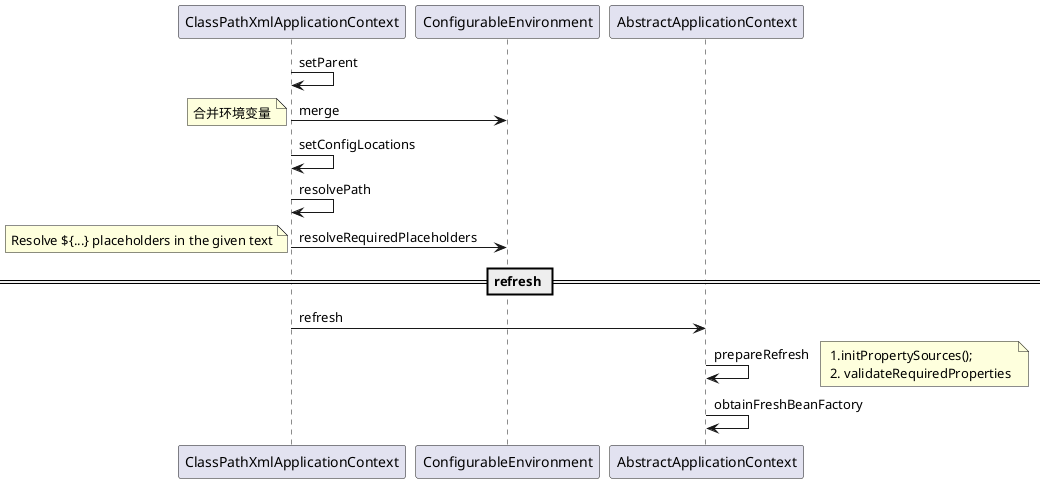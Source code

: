 @startuml

ClassPathXmlApplicationContext -> ClassPathXmlApplicationContext : setParent
ClassPathXmlApplicationContext -> ConfigurableEnvironment : merge
note left: \"合并环境变量\"
ClassPathXmlApplicationContext -> ClassPathXmlApplicationContext : setConfigLocations

ClassPathXmlApplicationContext -> ClassPathXmlApplicationContext : resolvePath
ClassPathXmlApplicationContext -> ConfigurableEnvironment : resolveRequiredPlaceholders
note left: \"Resolve ${...} placeholders in the given text\"

== refresh ==

ClassPathXmlApplicationContext -> AbstractApplicationContext : refresh
AbstractApplicationContext -> AbstractApplicationContext : prepareRefresh
note right: \" 1.initPropertySources(); \n 2. validateRequiredProperties \"

AbstractApplicationContext -> AbstractApplicationContext : obtainFreshBeanFactory


@enduml

org.springframework.context.support.AbstractRefreshableApplicationContext#refreshBeanFactory

org.springframework.context.support.AbstractRefreshableApplicationContext#hasBeanFactory
  destroyBeans
  closeBeanFactory

DefaultListableBeanFactory beanFactory = createBeanFactory();
  new DefaultListableBeanFactory(getInternalParentBeanFactory());

  customizeBeanFactory(beanFactory);
    // allowBeanDefinitionOverriding  allowCircularReferences 是否允许循环依赖
    beanFactory.setAllowBeanDefinitionOverriding(this.allowBeanDefinitionOverriding);
    beanFactory.setAllowCircularReferences(this.allowCircularReferences);

  loadBeanDefinitions(beanFactory);
    XmlBeanDefinitionReader beanDefinitionReader = new XmlBeanDefinitionReader(beanFactory);
      beanDefinitionReader.resourceLoader == ApplicationContext
      beanDefinitionReader.entityResolver = new ResourceEntityResolver(ApplicationContext)
      ResourceEntityResolver.resourceLoader == ApplicationContext

    AbstractXmlApplicationContext#loadBeanDefinitions(org.springframework.beans.factory.xml.XmlBeanDefinitionReader)
      String[] configLocations = getConfigLocations(); // [ classpath:d01/applicationContext.xml ]
      beanDefinitionReader.loadBeanDefinitions(configLocations);

      // --- org.springframework.beans.factory.xml.XmlBeanDefinitionReade
      AbstractBeanDefinitionReader#loadBeanDefinitions(java.lang.String, java.util.Set<org.springframework.core.io.Resource>)
      ResourceLoader resourceLoader = getResourceLoader();  // resourceLoader == ApplicationContext
      Resource[] resources = ResourcePatternResolver.getResources(location)
      int loadCount = loadBeanDefinitions(resources);
      loadBeanDefinitions(Resource resource)
      loadBeanDefinitions(EncodedResource encodedResource)  // EncodedResource 指定编码格式的 Resource
        InputStream inputStream = encodedResource.getResource().getInputStream();
        InputSource inputSource = new InputSource(inputStream);
        inputSource.setEncoding(encodedResource.getEncoding());
        doLoadBeanDefinitions(InputSource inputSource, Resource resource)
          Document doc = doLoadDocument(inputSource, resource)
          registerBeanDefinitions(Document doc, Resource resource)
            BeanDefinitionDocumentReader documentReader = createBeanDefinitionDocumentReader();
            // -- org.springframework.beans.factory.xml.BeanDefinitionDocumentReader [DefaultBeanDefinitionDocumentReader]
              registerBeanDefinitions(Document doc, XmlReaderContext readerContext)
                doRegisterBeanDefinitions(Element root)
                  preProcessXml(root);  // 空方法
                  parseBeanDefinitions(root, this.delegate);
                  postProcessXml(root); // 空方法

                  // parseBeanDefinitions
                  Element typeof import alias bean beans
                  importBeanDefinitionResource
                    // 解析 <import resource="" /> 解析 resource 路径地址，继续加载对应的 xml
                    getReaderContext().getReader().loadBeanDefinitions(location, actualResources);
                  processAliasRegistration
                    // alias
                  processBeanDefinition
                    // <bean >
                    processBeanDefinition(Element ele, BeanDefinitionParserDelegate delegate)
                    BeanDefinitionHolder bdHolder = delegate.parseBeanDefinitionElement(ele);

                    // -- org.springframework.beans.factory.xml.BeanDefinitionParserDelegate#parseBeanDefinitionElement(org.w3c.dom.Element)
                    parseBeanDefinitionElement(Element ele, BeanDefinition containingBean)

                    *** AbstractBeanDefinition parseBeanDefinitionElement ***
                      #parseBeanDefinitionAttributes // scope, lazy, init-method
                      parseMetaElements(ele, bd);
                      parseLookupOverrideSubElements(ele, bd.getMethodOverrides());
                      parseReplacedMethodSubElements(ele, bd.getMethodOverrides());

                      parseConstructorArgElements(ele, bd);
                      parsePropertyElements(ele, bd);
                        parsePropertyElement
                          parsePropertyValue  // ref  value (ref&value 只能配置一个)
                            if ref
                              RuntimeBeanReference ref = new RuntimeBeanReference(refName);
                            else value
                              TypedStringValue valueHolder = new TypedStringValue(ele.getAttribute(VALUE_ATTRIBUTE));
                            else subElement // <bean id="" class=""> <property name=""><bean class=""/></property> </bean>
                              BeanDefinitionHolder nestedBd = parseBeanDefinitionElement(ele, bd);
                          
                      parseQualifierElements(ele, bd);
